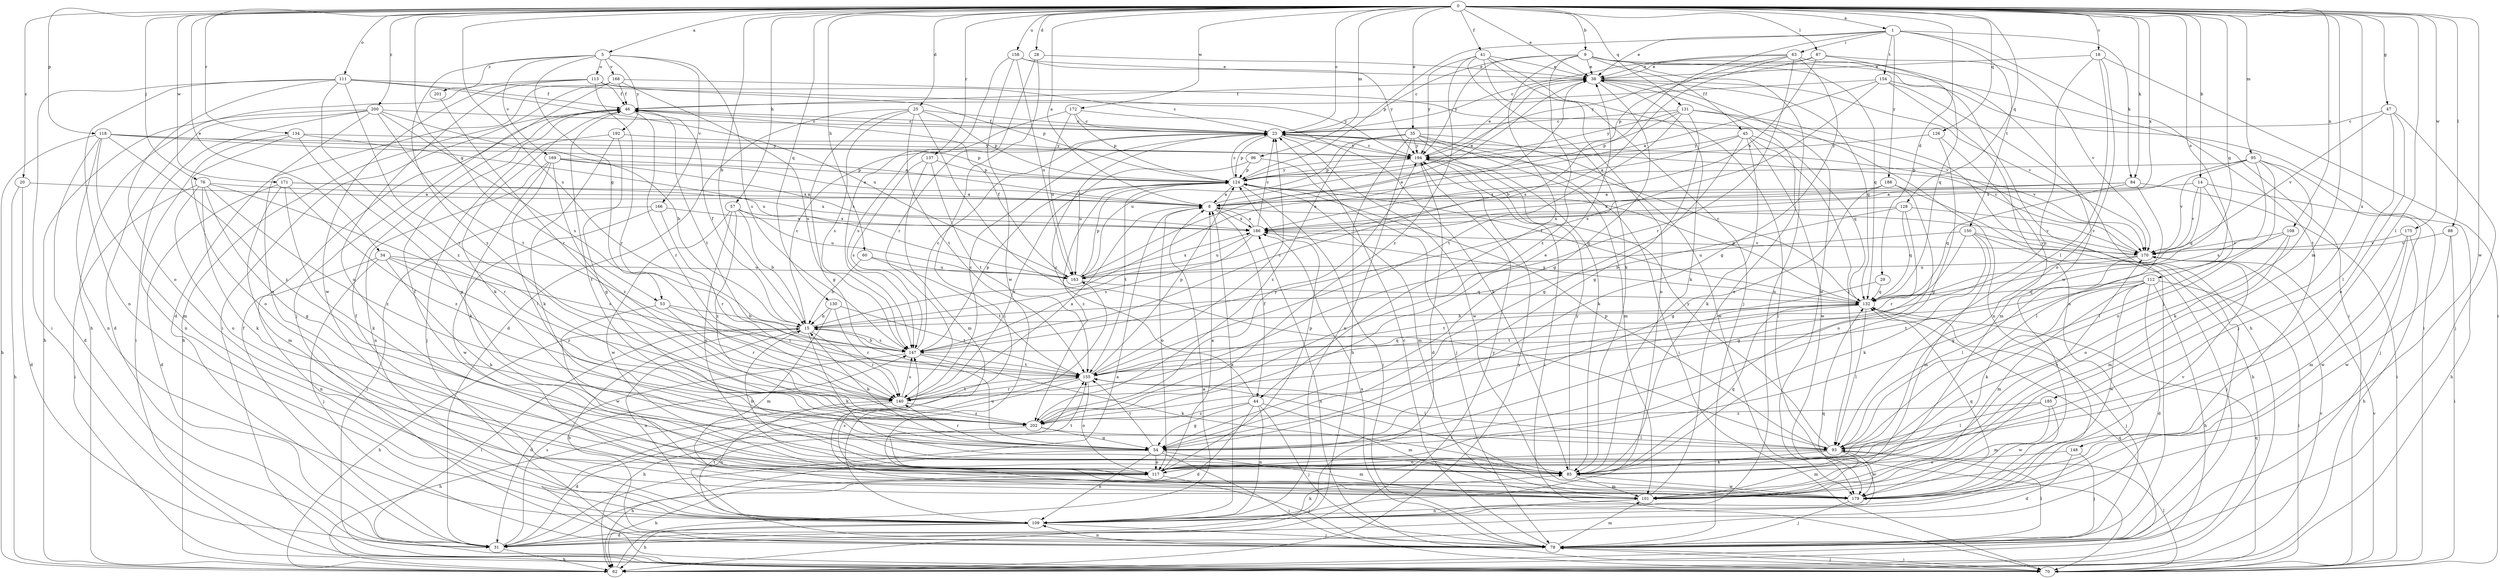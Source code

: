 strict digraph  {
0;
1;
5;
8;
9;
14;
15;
18;
20;
23;
25;
28;
29;
31;
34;
35;
38;
41;
44;
45;
46;
47;
53;
54;
57;
60;
62;
63;
70;
76;
78;
84;
85;
87;
88;
93;
95;
96;
101;
108;
109;
111;
112;
113;
117;
118;
124;
126;
128;
130;
131;
132;
134;
137;
140;
147;
148;
150;
154;
155;
158;
163;
166;
168;
169;
170;
171;
172;
175;
179;
185;
186;
188;
192;
194;
200;
201;
202;
0 -> 1  [label=a];
0 -> 5  [label=a];
0 -> 8  [label=a];
0 -> 9  [label=b];
0 -> 14  [label=b];
0 -> 15  [label=b];
0 -> 18  [label=c];
0 -> 20  [label=c];
0 -> 23  [label=c];
0 -> 25  [label=d];
0 -> 28  [label=d];
0 -> 29  [label=d];
0 -> 34  [label=e];
0 -> 35  [label=e];
0 -> 38  [label=e];
0 -> 41  [label=f];
0 -> 47  [label=g];
0 -> 53  [label=g];
0 -> 57  [label=h];
0 -> 60  [label=h];
0 -> 76  [label=j];
0 -> 84  [label=k];
0 -> 87  [label=l];
0 -> 88  [label=l];
0 -> 93  [label=l];
0 -> 95  [label=m];
0 -> 96  [label=m];
0 -> 101  [label=m];
0 -> 108  [label=n];
0 -> 111  [label=o];
0 -> 112  [label=o];
0 -> 118  [label=p];
0 -> 126  [label=q];
0 -> 128  [label=q];
0 -> 130  [label=q];
0 -> 131  [label=q];
0 -> 132  [label=q];
0 -> 134  [label=r];
0 -> 137  [label=r];
0 -> 147  [label=s];
0 -> 158  [label=u];
0 -> 171  [label=w];
0 -> 172  [label=w];
0 -> 175  [label=w];
0 -> 179  [label=w];
0 -> 185  [label=x];
0 -> 186  [label=x];
0 -> 200  [label=z];
1 -> 38  [label=e];
1 -> 63  [label=i];
1 -> 84  [label=k];
1 -> 124  [label=p];
1 -> 147  [label=s];
1 -> 148  [label=t];
1 -> 150  [label=t];
1 -> 154  [label=t];
1 -> 188  [label=y];
5 -> 53  [label=g];
5 -> 113  [label=o];
5 -> 147  [label=s];
5 -> 166  [label=v];
5 -> 168  [label=v];
5 -> 169  [label=v];
5 -> 192  [label=y];
5 -> 201  [label=z];
5 -> 202  [label=z];
8 -> 38  [label=e];
8 -> 44  [label=f];
8 -> 117  [label=o];
8 -> 170  [label=v];
8 -> 186  [label=x];
9 -> 23  [label=c];
9 -> 38  [label=e];
9 -> 44  [label=f];
9 -> 45  [label=f];
9 -> 70  [label=i];
9 -> 78  [label=j];
9 -> 109  [label=n];
9 -> 132  [label=q];
9 -> 194  [label=y];
9 -> 202  [label=z];
14 -> 8  [label=a];
14 -> 62  [label=h];
14 -> 93  [label=l];
14 -> 132  [label=q];
14 -> 170  [label=v];
15 -> 23  [label=c];
15 -> 38  [label=e];
15 -> 46  [label=f];
15 -> 62  [label=h];
15 -> 70  [label=i];
15 -> 85  [label=k];
15 -> 109  [label=n];
15 -> 140  [label=r];
15 -> 147  [label=s];
18 -> 38  [label=e];
18 -> 70  [label=i];
18 -> 93  [label=l];
18 -> 117  [label=o];
18 -> 202  [label=z];
20 -> 8  [label=a];
20 -> 31  [label=d];
20 -> 62  [label=h];
23 -> 46  [label=f];
23 -> 124  [label=p];
23 -> 170  [label=v];
23 -> 179  [label=w];
23 -> 194  [label=y];
25 -> 23  [label=c];
25 -> 31  [label=d];
25 -> 54  [label=g];
25 -> 93  [label=l];
25 -> 124  [label=p];
25 -> 147  [label=s];
25 -> 155  [label=t];
28 -> 38  [label=e];
28 -> 70  [label=i];
28 -> 140  [label=r];
29 -> 132  [label=q];
29 -> 155  [label=t];
31 -> 8  [label=a];
31 -> 46  [label=f];
31 -> 62  [label=h];
31 -> 147  [label=s];
31 -> 194  [label=y];
34 -> 78  [label=j];
34 -> 85  [label=k];
34 -> 109  [label=n];
34 -> 147  [label=s];
34 -> 163  [label=u];
34 -> 202  [label=z];
35 -> 62  [label=h];
35 -> 70  [label=i];
35 -> 85  [label=k];
35 -> 101  [label=m];
35 -> 109  [label=n];
35 -> 163  [label=u];
35 -> 179  [label=w];
35 -> 194  [label=y];
35 -> 202  [label=z];
38 -> 46  [label=f];
38 -> 54  [label=g];
38 -> 85  [label=k];
38 -> 132  [label=q];
38 -> 170  [label=v];
38 -> 179  [label=w];
41 -> 38  [label=e];
41 -> 70  [label=i];
41 -> 78  [label=j];
41 -> 85  [label=k];
41 -> 109  [label=n];
41 -> 194  [label=y];
41 -> 202  [label=z];
44 -> 23  [label=c];
44 -> 31  [label=d];
44 -> 54  [label=g];
44 -> 78  [label=j];
44 -> 101  [label=m];
44 -> 109  [label=n];
44 -> 202  [label=z];
45 -> 8  [label=a];
45 -> 54  [label=g];
45 -> 85  [label=k];
45 -> 93  [label=l];
45 -> 132  [label=q];
45 -> 179  [label=w];
45 -> 194  [label=y];
46 -> 23  [label=c];
46 -> 62  [label=h];
46 -> 85  [label=k];
46 -> 140  [label=r];
46 -> 155  [label=t];
47 -> 23  [label=c];
47 -> 78  [label=j];
47 -> 93  [label=l];
47 -> 117  [label=o];
47 -> 170  [label=v];
53 -> 15  [label=b];
53 -> 140  [label=r];
53 -> 155  [label=t];
53 -> 179  [label=w];
54 -> 15  [label=b];
54 -> 46  [label=f];
54 -> 62  [label=h];
54 -> 70  [label=i];
54 -> 101  [label=m];
54 -> 109  [label=n];
54 -> 117  [label=o];
54 -> 140  [label=r];
54 -> 155  [label=t];
57 -> 15  [label=b];
57 -> 117  [label=o];
57 -> 163  [label=u];
57 -> 179  [label=w];
57 -> 186  [label=x];
57 -> 202  [label=z];
60 -> 15  [label=b];
60 -> 155  [label=t];
60 -> 163  [label=u];
62 -> 8  [label=a];
62 -> 132  [label=q];
62 -> 170  [label=v];
62 -> 194  [label=y];
63 -> 15  [label=b];
63 -> 23  [label=c];
63 -> 38  [label=e];
63 -> 54  [label=g];
63 -> 124  [label=p];
63 -> 140  [label=r];
63 -> 179  [label=w];
70 -> 78  [label=j];
70 -> 93  [label=l];
70 -> 132  [label=q];
70 -> 170  [label=v];
70 -> 186  [label=x];
76 -> 8  [label=a];
76 -> 54  [label=g];
76 -> 70  [label=i];
76 -> 85  [label=k];
76 -> 117  [label=o];
76 -> 140  [label=r];
76 -> 202  [label=z];
78 -> 15  [label=b];
78 -> 23  [label=c];
78 -> 70  [label=i];
78 -> 93  [label=l];
78 -> 101  [label=m];
78 -> 109  [label=n];
78 -> 155  [label=t];
78 -> 186  [label=x];
84 -> 8  [label=a];
84 -> 70  [label=i];
84 -> 93  [label=l];
84 -> 132  [label=q];
84 -> 186  [label=x];
85 -> 101  [label=m];
85 -> 132  [label=q];
85 -> 170  [label=v];
85 -> 179  [label=w];
85 -> 194  [label=y];
87 -> 38  [label=e];
87 -> 132  [label=q];
87 -> 170  [label=v];
87 -> 186  [label=x];
87 -> 194  [label=y];
88 -> 70  [label=i];
88 -> 170  [label=v];
88 -> 179  [label=w];
93 -> 85  [label=k];
93 -> 101  [label=m];
93 -> 117  [label=o];
93 -> 124  [label=p];
93 -> 179  [label=w];
93 -> 194  [label=y];
95 -> 78  [label=j];
95 -> 85  [label=k];
95 -> 117  [label=o];
95 -> 124  [label=p];
95 -> 147  [label=s];
95 -> 170  [label=v];
95 -> 186  [label=x];
96 -> 78  [label=j];
96 -> 124  [label=p];
96 -> 163  [label=u];
101 -> 38  [label=e];
101 -> 109  [label=n];
108 -> 54  [label=g];
108 -> 101  [label=m];
108 -> 117  [label=o];
108 -> 170  [label=v];
109 -> 8  [label=a];
109 -> 31  [label=d];
109 -> 46  [label=f];
109 -> 62  [label=h];
109 -> 78  [label=j];
109 -> 85  [label=k];
109 -> 132  [label=q];
109 -> 163  [label=u];
111 -> 46  [label=f];
111 -> 70  [label=i];
111 -> 109  [label=n];
111 -> 117  [label=o];
111 -> 140  [label=r];
111 -> 163  [label=u];
111 -> 194  [label=y];
111 -> 202  [label=z];
112 -> 31  [label=d];
112 -> 62  [label=h];
112 -> 70  [label=i];
112 -> 85  [label=k];
112 -> 101  [label=m];
112 -> 132  [label=q];
112 -> 155  [label=t];
112 -> 179  [label=w];
113 -> 23  [label=c];
113 -> 46  [label=f];
113 -> 62  [label=h];
113 -> 117  [label=o];
113 -> 124  [label=p];
113 -> 140  [label=r];
113 -> 179  [label=w];
117 -> 8  [label=a];
117 -> 15  [label=b];
117 -> 46  [label=f];
117 -> 62  [label=h];
117 -> 78  [label=j];
117 -> 124  [label=p];
117 -> 155  [label=t];
118 -> 8  [label=a];
118 -> 31  [label=d];
118 -> 62  [label=h];
118 -> 101  [label=m];
118 -> 109  [label=n];
118 -> 124  [label=p];
118 -> 194  [label=y];
118 -> 202  [label=z];
124 -> 8  [label=a];
124 -> 23  [label=c];
124 -> 78  [label=j];
124 -> 101  [label=m];
124 -> 132  [label=q];
124 -> 140  [label=r];
124 -> 155  [label=t];
124 -> 194  [label=y];
124 -> 202  [label=z];
126 -> 54  [label=g];
126 -> 101  [label=m];
126 -> 194  [label=y];
128 -> 15  [label=b];
128 -> 132  [label=q];
128 -> 140  [label=r];
128 -> 170  [label=v];
128 -> 186  [label=x];
130 -> 15  [label=b];
130 -> 101  [label=m];
130 -> 140  [label=r];
130 -> 155  [label=t];
131 -> 23  [label=c];
131 -> 54  [label=g];
131 -> 78  [label=j];
131 -> 109  [label=n];
131 -> 124  [label=p];
131 -> 155  [label=t];
131 -> 194  [label=y];
132 -> 15  [label=b];
132 -> 23  [label=c];
132 -> 78  [label=j];
132 -> 93  [label=l];
132 -> 124  [label=p];
132 -> 155  [label=t];
132 -> 186  [label=x];
134 -> 54  [label=g];
134 -> 109  [label=n];
134 -> 117  [label=o];
134 -> 163  [label=u];
134 -> 194  [label=y];
137 -> 101  [label=m];
137 -> 124  [label=p];
137 -> 147  [label=s];
137 -> 155  [label=t];
140 -> 8  [label=a];
140 -> 23  [label=c];
140 -> 62  [label=h];
140 -> 109  [label=n];
140 -> 147  [label=s];
140 -> 155  [label=t];
140 -> 202  [label=z];
147 -> 15  [label=b];
147 -> 23  [label=c];
147 -> 31  [label=d];
147 -> 85  [label=k];
147 -> 124  [label=p];
147 -> 155  [label=t];
148 -> 31  [label=d];
148 -> 78  [label=j];
148 -> 117  [label=o];
150 -> 54  [label=g];
150 -> 78  [label=j];
150 -> 85  [label=k];
150 -> 101  [label=m];
150 -> 163  [label=u];
150 -> 170  [label=v];
154 -> 8  [label=a];
154 -> 46  [label=f];
154 -> 62  [label=h];
154 -> 70  [label=i];
154 -> 109  [label=n];
154 -> 147  [label=s];
155 -> 23  [label=c];
155 -> 62  [label=h];
155 -> 93  [label=l];
155 -> 117  [label=o];
155 -> 124  [label=p];
155 -> 132  [label=q];
155 -> 140  [label=r];
158 -> 38  [label=e];
158 -> 147  [label=s];
158 -> 163  [label=u];
158 -> 179  [label=w];
158 -> 194  [label=y];
163 -> 38  [label=e];
163 -> 46  [label=f];
163 -> 124  [label=p];
163 -> 132  [label=q];
163 -> 186  [label=x];
166 -> 70  [label=i];
166 -> 140  [label=r];
166 -> 179  [label=w];
166 -> 186  [label=x];
168 -> 31  [label=d];
168 -> 46  [label=f];
168 -> 70  [label=i];
168 -> 78  [label=j];
168 -> 147  [label=s];
168 -> 170  [label=v];
169 -> 8  [label=a];
169 -> 85  [label=k];
169 -> 93  [label=l];
169 -> 109  [label=n];
169 -> 124  [label=p];
169 -> 186  [label=x];
169 -> 202  [label=z];
170 -> 23  [label=c];
170 -> 93  [label=l];
170 -> 163  [label=u];
171 -> 8  [label=a];
171 -> 31  [label=d];
171 -> 85  [label=k];
171 -> 101  [label=m];
171 -> 186  [label=x];
171 -> 202  [label=z];
172 -> 23  [label=c];
172 -> 85  [label=k];
172 -> 124  [label=p];
172 -> 147  [label=s];
172 -> 163  [label=u];
175 -> 62  [label=h];
175 -> 101  [label=m];
175 -> 170  [label=v];
175 -> 179  [label=w];
179 -> 78  [label=j];
179 -> 132  [label=q];
179 -> 147  [label=s];
179 -> 155  [label=t];
179 -> 170  [label=v];
185 -> 93  [label=l];
185 -> 101  [label=m];
185 -> 179  [label=w];
185 -> 202  [label=z];
186 -> 8  [label=a];
186 -> 23  [label=c];
186 -> 147  [label=s];
186 -> 163  [label=u];
186 -> 170  [label=v];
188 -> 8  [label=a];
188 -> 54  [label=g];
188 -> 62  [label=h];
188 -> 117  [label=o];
192 -> 54  [label=g];
192 -> 78  [label=j];
192 -> 85  [label=k];
192 -> 194  [label=y];
194 -> 23  [label=c];
194 -> 31  [label=d];
194 -> 38  [label=e];
194 -> 70  [label=i];
194 -> 124  [label=p];
200 -> 15  [label=b];
200 -> 23  [label=c];
200 -> 31  [label=d];
200 -> 62  [label=h];
200 -> 70  [label=i];
200 -> 117  [label=o];
200 -> 147  [label=s];
200 -> 155  [label=t];
201 -> 140  [label=r];
202 -> 31  [label=d];
202 -> 38  [label=e];
202 -> 54  [label=g];
202 -> 93  [label=l];
202 -> 194  [label=y];
}
